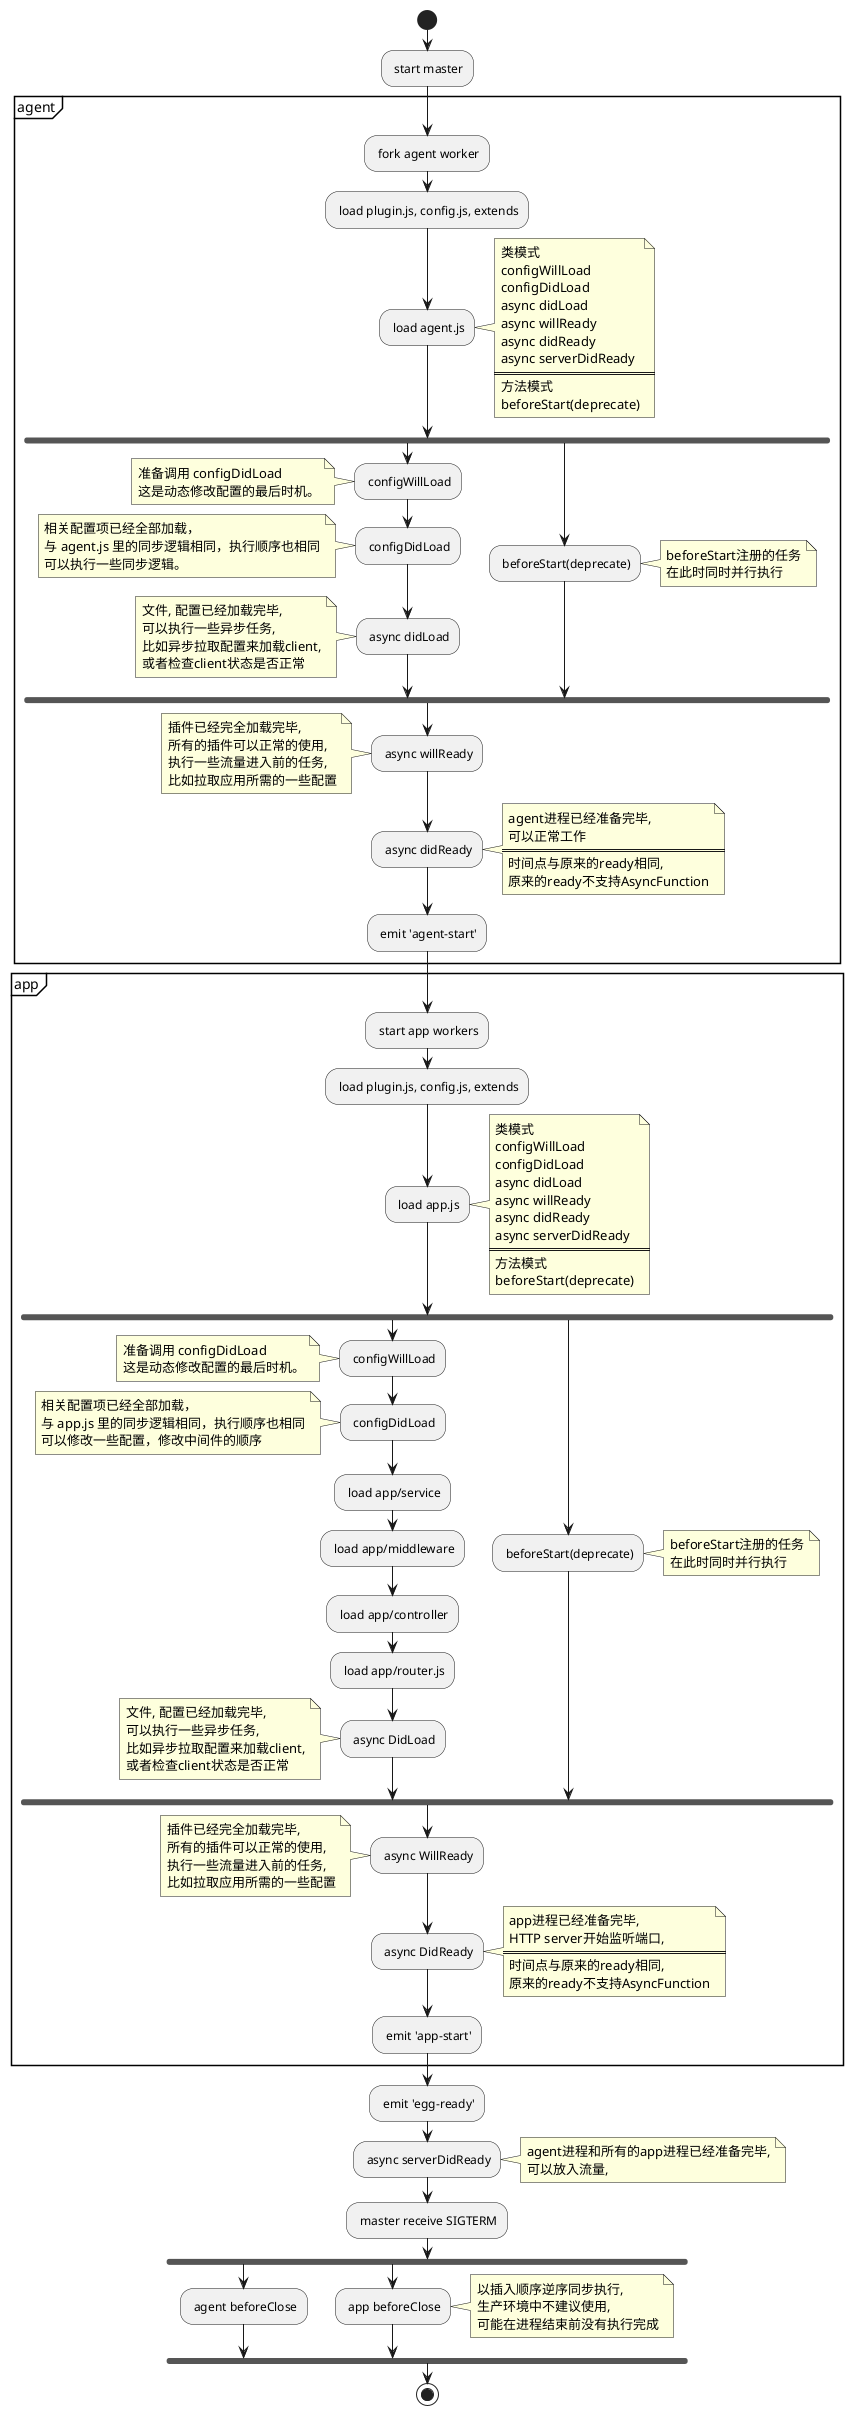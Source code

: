 @startuml
start
: start master;
partition agent {
  : fork agent worker;
  : load plugin.js, config.js, extends;
  : load agent.js;
  note right
    类模式
    configWillLoad
    configDidLoad
    async didLoad
    async willReady
    async didReady
    async serverDidReady
    ====
    方法模式
    beforeStart(deprecate)
  end note
  fork
  : configWillLoad;
  note left
   准备调用 configDidLoad
   这是动态修改配置的最后时机。
  end note
  : configDidLoad;
  note left
    相关配置项已经全部加载，
    与 agent.js 里的同步逻辑相同，执行顺序也相同
    可以执行一些同步逻辑。
  end note
  : async didLoad;
  note left
    文件, 配置已经加载完毕,
    可以执行一些异步任务,
    比如异步拉取配置来加载client,
    或者检查client状态是否正常
  end note
  fork again
    : beforeStart(deprecate);
    note right
      beforeStart注册的任务
      在此时同时并行执行
    end note
  endfork
  : async willReady;
  note left
    插件已经完全加载完毕,
    所有的插件可以正常的使用,
    执行一些流量进入前的任务,
    比如拉取应用所需的一些配置
  end note
  : async didReady;
  note right
    agent进程已经准备完毕,
    可以正常工作
    ====
    时间点与原来的ready相同,
    原来的ready不支持AsyncFunction
  end note
  : emit 'agent-start';
}
partition app {
  : start app workers;
  : load plugin.js, config.js, extends;
  : load app.js;
  note right
    类模式
    configWillLoad
    configDidLoad
    async didLoad
    async willReady
    async didReady
    async serverDidReady
    ====
    方法模式
    beforeStart(deprecate)
  end note
  fork
    : configWillLoad;
    note left
      准备调用 configDidLoad
      这是动态修改配置的最后时机。
    end note
    : configDidLoad;
    note left
      相关配置项已经全部加载，
      与 app.js 里的同步逻辑相同，执行顺序也相同
      可以修改一些配置，修改中间件的顺序
    end note
    : load app/service;
    : load app/middleware;
    : load app/controller;
    : load app/router.js;
    : async DidLoad;
  note left
    文件, 配置已经加载完毕,
    可以执行一些异步任务,
    比如异步拉取配置来加载client,
    或者检查client状态是否正常
  end note
  fork again
    : beforeStart(deprecate);
    note right
      beforeStart注册的任务
      在此时同时并行执行
    end note
  end fork
    : async WillReady;
  note left
    插件已经完全加载完毕,
    所有的插件可以正常的使用,
    执行一些流量进入前的任务,
    比如拉取应用所需的一些配置
  end note
  : async DidReady;
  note right
    app进程已经准备完毕,
    HTTP server开始监听端口,
    ====
    时间点与原来的ready相同,
    原来的ready不支持AsyncFunction
  end note
  : emit 'app-start';
}
: emit 'egg-ready';
: async serverDidReady;
note right
  agent进程和所有的app进程已经准备完毕,
  可以放入流量,
end note
: master receive SIGTERM;
fork
: agent beforeClose;
fork again
: app beforeClose;
note right
  以插入顺序逆序同步执行,
  生产环境中不建议使用,
  可能在进程结束前没有执行完成
end note
endfork
stop
@enduml
